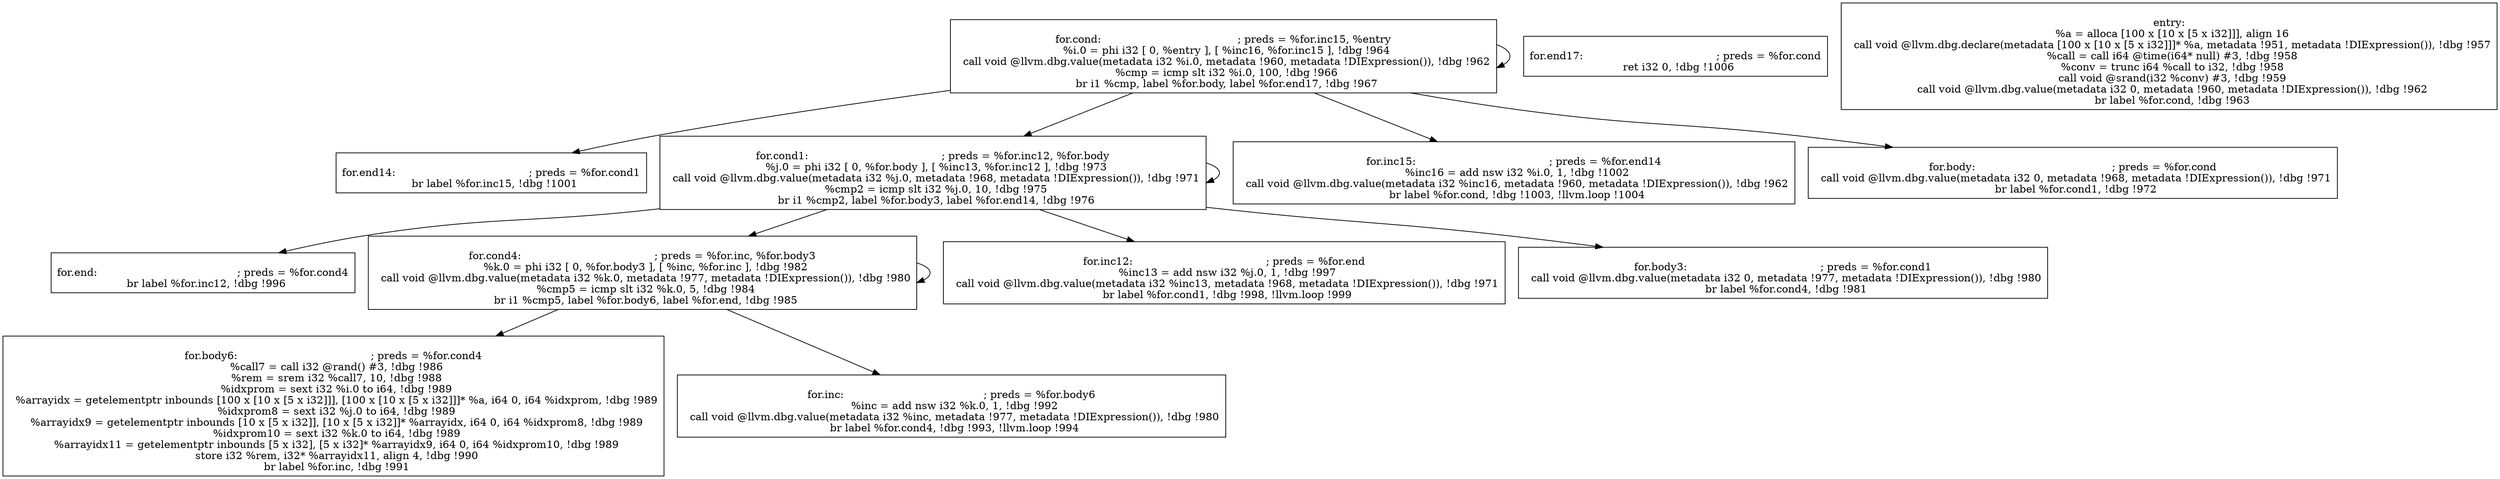 
digraph G {


node14 [label="
for.end:                                          ; preds = %for.cond4
  br label %for.inc12, !dbg !996
",shape=rectangle ]
node13 [label="
for.cond4:                                        ; preds = %for.inc, %for.body3
  %k.0 = phi i32 [ 0, %for.body3 ], [ %inc, %for.inc ], !dbg !982
  call void @llvm.dbg.value(metadata i32 %k.0, metadata !977, metadata !DIExpression()), !dbg !980
  %cmp5 = icmp slt i32 %k.0, 5, !dbg !984
  br i1 %cmp5, label %for.body6, label %for.end, !dbg !985
",shape=rectangle ]
node16 [label="
for.end14:                                        ; preds = %for.cond1
  br label %for.inc15, !dbg !1001
",shape=rectangle ]
node12 [label="
for.body6:                                        ; preds = %for.cond4
  %call7 = call i32 @rand() #3, !dbg !986
  %rem = srem i32 %call7, 10, !dbg !988
  %idxprom = sext i32 %i.0 to i64, !dbg !989
  %arrayidx = getelementptr inbounds [100 x [10 x [5 x i32]]], [100 x [10 x [5 x i32]]]* %a, i64 0, i64 %idxprom, !dbg !989
  %idxprom8 = sext i32 %j.0 to i64, !dbg !989
  %arrayidx9 = getelementptr inbounds [10 x [5 x i32]], [10 x [5 x i32]]* %arrayidx, i64 0, i64 %idxprom8, !dbg !989
  %idxprom10 = sext i32 %k.0 to i64, !dbg !989
  %arrayidx11 = getelementptr inbounds [5 x i32], [5 x i32]* %arrayidx9, i64 0, i64 %idxprom10, !dbg !989
  store i32 %rem, i32* %arrayidx11, align 4, !dbg !990
  br label %for.inc, !dbg !991
",shape=rectangle ]
node11 [label="
for.cond1:                                        ; preds = %for.inc12, %for.body
  %j.0 = phi i32 [ 0, %for.body ], [ %inc13, %for.inc12 ], !dbg !973
  call void @llvm.dbg.value(metadata i32 %j.0, metadata !968, metadata !DIExpression()), !dbg !971
  %cmp2 = icmp slt i32 %j.0, 10, !dbg !975
  br i1 %cmp2, label %for.body3, label %for.end14, !dbg !976
",shape=rectangle ]
node17 [label="
for.inc15:                                        ; preds = %for.end14
  %inc16 = add nsw i32 %i.0, 1, !dbg !1002
  call void @llvm.dbg.value(metadata i32 %inc16, metadata !960, metadata !DIExpression()), !dbg !962
  br label %for.cond, !dbg !1003, !llvm.loop !1004
",shape=rectangle ]
node5 [label="
for.body:                                         ; preds = %for.cond
  call void @llvm.dbg.value(metadata i32 0, metadata !968, metadata !DIExpression()), !dbg !971
  br label %for.cond1, !dbg !972
",shape=rectangle ]
node15 [label="
for.inc12:                                        ; preds = %for.end
  %inc13 = add nsw i32 %j.0, 1, !dbg !997
  call void @llvm.dbg.value(metadata i32 %inc13, metadata !968, metadata !DIExpression()), !dbg !971
  br label %for.cond1, !dbg !998, !llvm.loop !999
",shape=rectangle ]
node8 [label="
for.end17:                                        ; preds = %for.cond
  ret i32 0, !dbg !1006
",shape=rectangle ]
node6 [label="
for.cond:                                         ; preds = %for.inc15, %entry
  %i.0 = phi i32 [ 0, %entry ], [ %inc16, %for.inc15 ], !dbg !964
  call void @llvm.dbg.value(metadata i32 %i.0, metadata !960, metadata !DIExpression()), !dbg !962
  %cmp = icmp slt i32 %i.0, 100, !dbg !966
  br i1 %cmp, label %for.body, label %for.end17, !dbg !967
",shape=rectangle ]
node7 [label="
entry:
  %a = alloca [100 x [10 x [5 x i32]]], align 16
  call void @llvm.dbg.declare(metadata [100 x [10 x [5 x i32]]]* %a, metadata !951, metadata !DIExpression()), !dbg !957
  %call = call i64 @time(i64* null) #3, !dbg !958
  %conv = trunc i64 %call to i32, !dbg !958
  call void @srand(i32 %conv) #3, !dbg !959
  call void @llvm.dbg.value(metadata i32 0, metadata !960, metadata !DIExpression()), !dbg !962
  br label %for.cond, !dbg !963
",shape=rectangle ]
node9 [label="
for.body3:                                        ; preds = %for.cond1
  call void @llvm.dbg.value(metadata i32 0, metadata !977, metadata !DIExpression()), !dbg !980
  br label %for.cond4, !dbg !981
",shape=rectangle ]
node10 [label="
for.inc:                                          ; preds = %for.body6
  %inc = add nsw i32 %k.0, 1, !dbg !992
  call void @llvm.dbg.value(metadata i32 %inc, metadata !977, metadata !DIExpression()), !dbg !980
  br label %for.cond4, !dbg !993, !llvm.loop !994
",shape=rectangle ]

node6->node17 [ ]
node13->node12 [ ]
node11->node9 [ ]
node6->node16 [ ]
node11->node15 [ ]
node11->node14 [ ]
node13->node10 [ ]
node6->node5 [ ]
node13->node13 [ ]
node11->node13 [ ]
node6->node11 [ ]
node11->node11 [ ]
node6->node6 [ ]


}
